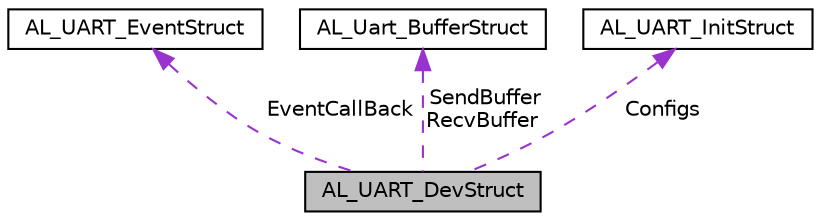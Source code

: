 digraph "AL_UART_DevStruct"
{
  edge [fontname="Helvetica",fontsize="10",labelfontname="Helvetica",labelfontsize="10"];
  node [fontname="Helvetica",fontsize="10",shape=record];
  Node1 [label="AL_UART_DevStruct",height=0.2,width=0.4,color="black", fillcolor="grey75", style="filled", fontcolor="black"];
  Node2 -> Node1 [dir="back",color="darkorchid3",fontsize="10",style="dashed",label=" EventCallBack" ,fontname="Helvetica"];
  Node2 [label="AL_UART_EventStruct",height=0.2,width=0.4,color="black", fillcolor="white", style="filled",URL="$structAL__UART__EventStruct.html"];
  Node3 -> Node1 [dir="back",color="darkorchid3",fontsize="10",style="dashed",label=" SendBuffer\nRecvBuffer" ,fontname="Helvetica"];
  Node3 [label="AL_Uart_BufferStruct",height=0.2,width=0.4,color="black", fillcolor="white", style="filled",URL="$structAL__Uart__BufferStruct.html",tooltip="Data buffer. "];
  Node4 -> Node1 [dir="back",color="darkorchid3",fontsize="10",style="dashed",label=" Configs" ,fontname="Helvetica"];
  Node4 [label="AL_UART_InitStruct",height=0.2,width=0.4,color="black", fillcolor="white", style="filled",URL="$structAL__UART__InitStruct.html",tooltip="Configs Struct. "];
}
